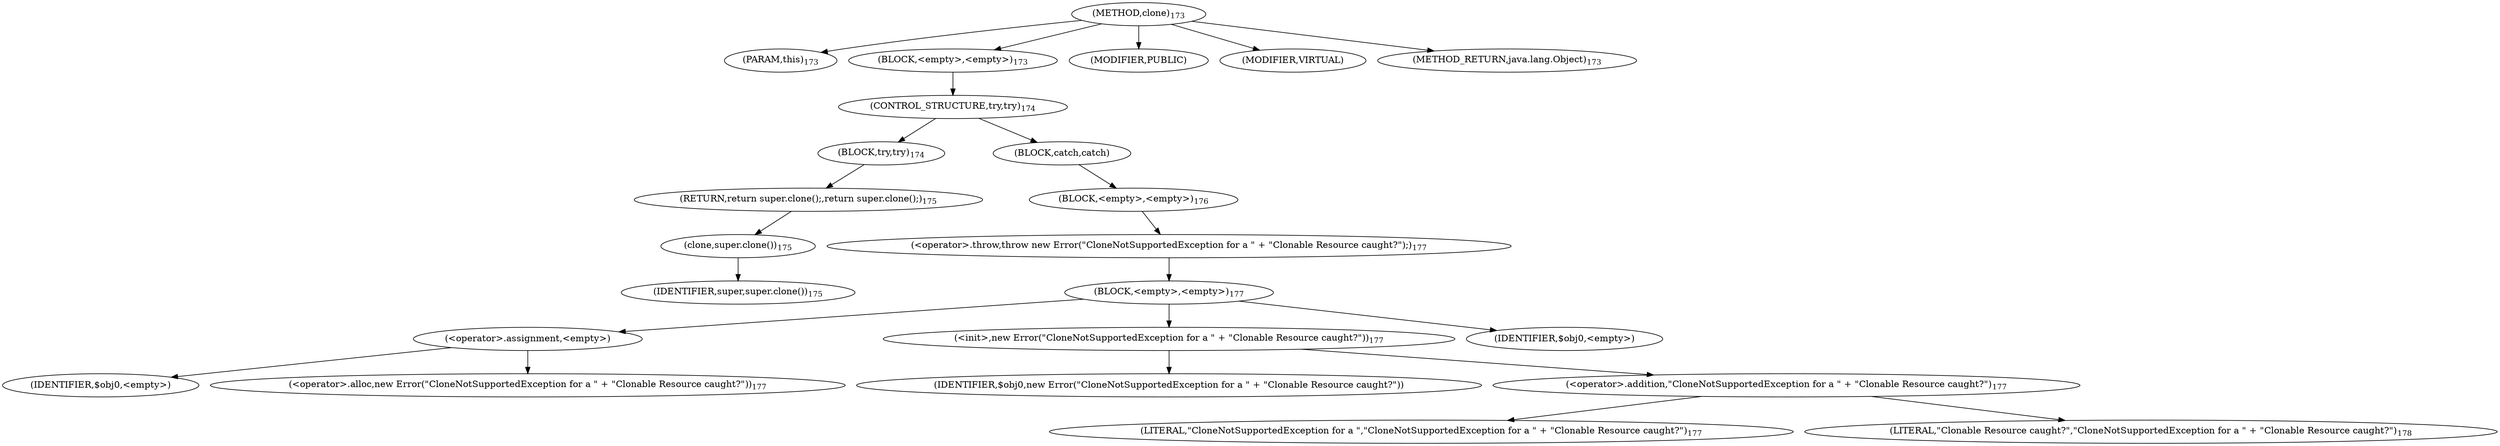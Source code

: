 digraph "clone" {  
"239" [label = <(METHOD,clone)<SUB>173</SUB>> ]
"240" [label = <(PARAM,this)<SUB>173</SUB>> ]
"241" [label = <(BLOCK,&lt;empty&gt;,&lt;empty&gt;)<SUB>173</SUB>> ]
"242" [label = <(CONTROL_STRUCTURE,try,try)<SUB>174</SUB>> ]
"243" [label = <(BLOCK,try,try)<SUB>174</SUB>> ]
"244" [label = <(RETURN,return super.clone();,return super.clone();)<SUB>175</SUB>> ]
"245" [label = <(clone,super.clone())<SUB>175</SUB>> ]
"246" [label = <(IDENTIFIER,super,super.clone())<SUB>175</SUB>> ]
"247" [label = <(BLOCK,catch,catch)> ]
"248" [label = <(BLOCK,&lt;empty&gt;,&lt;empty&gt;)<SUB>176</SUB>> ]
"249" [label = <(&lt;operator&gt;.throw,throw new Error(&quot;CloneNotSupportedException for a &quot; + &quot;Clonable Resource caught?&quot;);)<SUB>177</SUB>> ]
"250" [label = <(BLOCK,&lt;empty&gt;,&lt;empty&gt;)<SUB>177</SUB>> ]
"251" [label = <(&lt;operator&gt;.assignment,&lt;empty&gt;)> ]
"252" [label = <(IDENTIFIER,$obj0,&lt;empty&gt;)> ]
"253" [label = <(&lt;operator&gt;.alloc,new Error(&quot;CloneNotSupportedException for a &quot; + &quot;Clonable Resource caught?&quot;))<SUB>177</SUB>> ]
"254" [label = <(&lt;init&gt;,new Error(&quot;CloneNotSupportedException for a &quot; + &quot;Clonable Resource caught?&quot;))<SUB>177</SUB>> ]
"255" [label = <(IDENTIFIER,$obj0,new Error(&quot;CloneNotSupportedException for a &quot; + &quot;Clonable Resource caught?&quot;))> ]
"256" [label = <(&lt;operator&gt;.addition,&quot;CloneNotSupportedException for a &quot; + &quot;Clonable Resource caught?&quot;)<SUB>177</SUB>> ]
"257" [label = <(LITERAL,&quot;CloneNotSupportedException for a &quot;,&quot;CloneNotSupportedException for a &quot; + &quot;Clonable Resource caught?&quot;)<SUB>177</SUB>> ]
"258" [label = <(LITERAL,&quot;Clonable Resource caught?&quot;,&quot;CloneNotSupportedException for a &quot; + &quot;Clonable Resource caught?&quot;)<SUB>178</SUB>> ]
"259" [label = <(IDENTIFIER,$obj0,&lt;empty&gt;)> ]
"260" [label = <(MODIFIER,PUBLIC)> ]
"261" [label = <(MODIFIER,VIRTUAL)> ]
"262" [label = <(METHOD_RETURN,java.lang.Object)<SUB>173</SUB>> ]
  "239" -> "240" 
  "239" -> "241" 
  "239" -> "260" 
  "239" -> "261" 
  "239" -> "262" 
  "241" -> "242" 
  "242" -> "243" 
  "242" -> "247" 
  "243" -> "244" 
  "244" -> "245" 
  "245" -> "246" 
  "247" -> "248" 
  "248" -> "249" 
  "249" -> "250" 
  "250" -> "251" 
  "250" -> "254" 
  "250" -> "259" 
  "251" -> "252" 
  "251" -> "253" 
  "254" -> "255" 
  "254" -> "256" 
  "256" -> "257" 
  "256" -> "258" 
}
